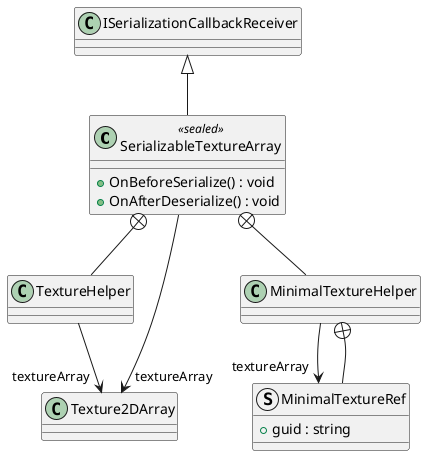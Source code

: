 @startuml
class SerializableTextureArray <<sealed>> {
    + OnBeforeSerialize() : void
    + OnAfterDeserialize() : void
}
class TextureHelper {
}
class MinimalTextureHelper {
}
struct MinimalTextureRef {
    + guid : string
}
ISerializationCallbackReceiver <|-- SerializableTextureArray
SerializableTextureArray --> "textureArray" Texture2DArray
SerializableTextureArray +-- TextureHelper
TextureHelper --> "textureArray" Texture2DArray
SerializableTextureArray +-- MinimalTextureHelper
MinimalTextureHelper --> "textureArray" MinimalTextureRef
MinimalTextureHelper +-- MinimalTextureRef
@enduml
